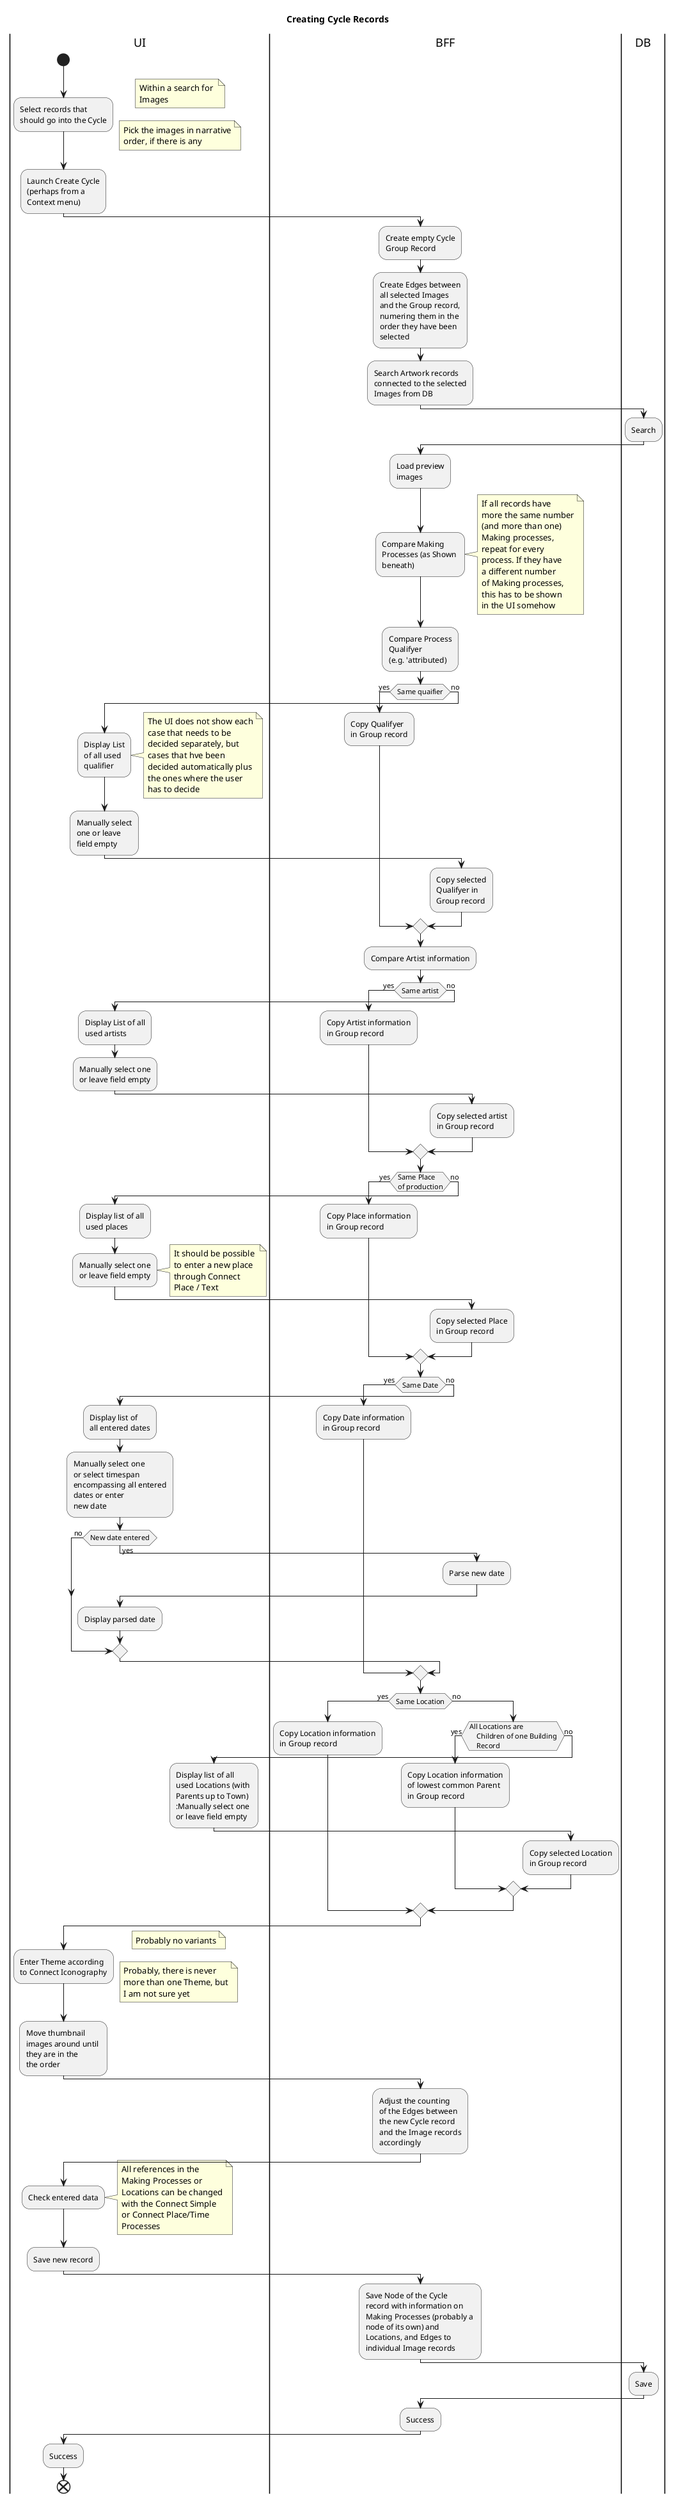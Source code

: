 @startuml 
title Creating Cycle Records 
|UI|
start
:Select records that 
should go into the Cycle;
note right
Within a search for 
Images
end note
note right
Pick the images in narrative
order, if there is any
end note
:Launch Create Cycle
(perhaps from a 
Context menu);
|BFF|
:Create empty Cycle
Group Record;
:Create Edges between
all selected Images
and the Group record,
numering them in the 
order they have been 
selected;
:Search Artwork records
connected to the selected
Images from DB;
|DB|
:Search;
|BFF|
:Load preview
images;
:Compare Making 
Processes (as Shown 
beneath);
note right
If all records have 
more the same number
(and more than one) 
Making processes, 
repeat for every 
process. If they have
a different number
of Making processes,
this has to be shown 
in the UI somehow
end note
:Compare Process 
Qualifyer 
(e.g. 'attributed);
if (Same quaifier) then (yes)
    :Copy Qualifyer
    in Group record;
else (no)
    |UI|
    :Display List 
    of all used 
    qualifier;
    note right
    The UI does not show each
    case that needs to be 
    decided separately, but
    cases that hve been 
    decided automatically plus
    the ones where the user
    has to decide
    end note

    :Manually select 
    one or leave 
    field empty;
    |BFF|
    :Copy selected
    Qualifyer in 
    Group record;
end if
:Compare Artist information;
if (Same artist) then (yes)
    :Copy Artist information
    in Group record;
else (no)
    |UI|
    :Display List of all
    used artists;
    :Manually select one 
    or leave field empty;
    |BFF|
    :Copy selected artist 
    in Group record;
end if 
if (Same Place 
of production) then (yes)
    :Copy Place information
    in Group record;
else (no)
    |UI|
    :Display list of all 
    used places;
    :Manually select one 
    or leave field empty;
    note right
    It should be possible 
    to enter a new place
    through Connect
    Place / Text 
    end note
    |BFF|
    :Copy selected Place 
    in Group record;
end if
if (Same Date) then (yes)
    :Copy Date information 
    in Group record;
else (no)
    |UI|
    :Display list of 
    all entered dates;
    :Manually select one 
    or select timespan
    encompassing all entered
    dates or enter 
    new date;
    if (New date entered) then (yes)
        |BFF|
        :Parse new date;
        |UI|
        :Display parsed date;
    else (no)
    end if 
|BFF|
end if
if (Same Location) then (yes)
    :Copy Location information
    in Group record;
else (no)
    if (All Locations are 
    Children of one Building
    Record) then (yes)
        :Copy Location information
        of lowest common Parent 
        in Group record;
    else (no)
        |UI|
        :Display list of all
        used Locations (with 
        Parents up to Town)
        :Manually select one 
        or leave field empty;
        |BFF|
        :Copy selected Location
        in Group record;
    end if
end if 
|UI|
:Enter Theme according 
to Connect Iconography;
note right
Probably no variants
end note
note right
Probably, there is never
more than one Theme, but
I am not sure yet
end note
:Move thumbnail
images around until 
they are in the 
the order;
|BFF|
:Adjust the counting
of the Edges between
the new Cycle record
and the Image records
accordingly;
|UI|
:Check entered data;
note right
All references in the 
Making Processes or
Locations can be changed
with the Connect Simple 
or Connect Place/Time 
Processes
end note
:Save new record;
|BFF|
:Save Node of the Cycle 
record with information on 
Making Processes (probably a 
node of its own) and 
Locations, and Edges to 
individual Image records;
|DB|
:Save;
|BFF|
:Success;
|UI|
:Success;

end

@enduml 
